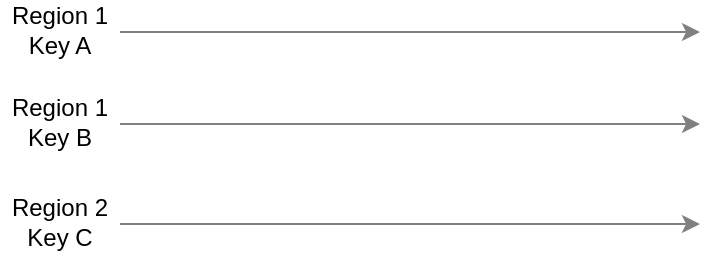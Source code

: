 <mxfile version="19.0.3" type="device" pages="6"><diagram id="bwd7ZTuXXz8Paqy-1f02" name="template"><mxGraphModel dx="917" dy="660" grid="1" gridSize="10" guides="1" tooltips="1" connect="1" arrows="1" fold="1" page="1" pageScale="1" pageWidth="827" pageHeight="1169" math="0" shadow="0"><root><mxCell id="0"/><mxCell id="1" parent="0"/><mxCell id="faEdJcjqGm8OlMpeuOVi-2" value="" style="endArrow=classic;html=1;rounded=0;fillColor=#f5f5f5;strokeColor=#808080;" parent="1" edge="1"><mxGeometry width="50" height="50" relative="1" as="geometry"><mxPoint x="130" y="360" as="sourcePoint"/><mxPoint x="420" y="360" as="targetPoint"/></mxGeometry></mxCell><mxCell id="faEdJcjqGm8OlMpeuOVi-3" value="Region 1&lt;br&gt;Key A" style="text;html=1;strokeColor=none;fillColor=none;align=center;verticalAlign=middle;whiteSpace=wrap;rounded=0;" parent="1" vertex="1"><mxGeometry x="70" y="344" width="60" height="30" as="geometry"/></mxCell><mxCell id="faEdJcjqGm8OlMpeuOVi-4" value="" style="endArrow=classic;html=1;rounded=0;fillColor=#f5f5f5;strokeColor=#808080;" parent="1" edge="1"><mxGeometry width="50" height="50" relative="1" as="geometry"><mxPoint x="130" y="406" as="sourcePoint"/><mxPoint x="420" y="406" as="targetPoint"/></mxGeometry></mxCell><mxCell id="faEdJcjqGm8OlMpeuOVi-5" value="Region 1&lt;br&gt;Key B" style="text;html=1;strokeColor=none;fillColor=none;align=center;verticalAlign=middle;whiteSpace=wrap;rounded=0;" parent="1" vertex="1"><mxGeometry x="70" y="390" width="60" height="30" as="geometry"/></mxCell><mxCell id="faEdJcjqGm8OlMpeuOVi-6" value="" style="endArrow=classic;html=1;rounded=0;fillColor=#f5f5f5;strokeColor=#808080;" parent="1" edge="1"><mxGeometry width="50" height="50" relative="1" as="geometry"><mxPoint x="130" y="456" as="sourcePoint"/><mxPoint x="420" y="456" as="targetPoint"/></mxGeometry></mxCell><mxCell id="faEdJcjqGm8OlMpeuOVi-7" value="Region 2&lt;br&gt;Key C" style="text;html=1;strokeColor=none;fillColor=none;align=center;verticalAlign=middle;whiteSpace=wrap;rounded=0;" parent="1" vertex="1"><mxGeometry x="70" y="440" width="60" height="30" as="geometry"/></mxCell></root></mxGraphModel></diagram><diagram name="RLS vs SS" id="A4Dqi2JtEZ5Ob5ace8yo"><mxGraphModel dx="455" dy="298" grid="1" gridSize="10" guides="1" tooltips="1" connect="1" arrows="1" fold="1" page="1" pageScale="1" pageWidth="827" pageHeight="1169" math="0" shadow="0"><root><mxCell id="sbB6uMTqnCCMWVlU5zxg-0"/><mxCell id="sbB6uMTqnCCMWVlU5zxg-1" parent="sbB6uMTqnCCMWVlU5zxg-0"/><mxCell id="sbB6uMTqnCCMWVlU5zxg-2" value="" style="endArrow=classic;html=1;rounded=0;fillColor=#f5f5f5;strokeColor=#808080;" edge="1" parent="sbB6uMTqnCCMWVlU5zxg-1"><mxGeometry width="50" height="50" relative="1" as="geometry"><mxPoint x="130" y="360" as="sourcePoint"/><mxPoint x="390" y="360" as="targetPoint"/></mxGeometry></mxCell><mxCell id="sbB6uMTqnCCMWVlU5zxg-3" value="Key A" style="text;html=1;strokeColor=none;fillColor=none;align=center;verticalAlign=middle;whiteSpace=wrap;rounded=0;" vertex="1" parent="sbB6uMTqnCCMWVlU5zxg-1"><mxGeometry x="70" y="344" width="60" height="30" as="geometry"/></mxCell><mxCell id="sbB6uMTqnCCMWVlU5zxg-4" value="" style="endArrow=classic;html=1;rounded=0;fillColor=#f5f5f5;strokeColor=#808080;" edge="1" parent="sbB6uMTqnCCMWVlU5zxg-1"><mxGeometry width="50" height="50" relative="1" as="geometry"><mxPoint x="130" y="386" as="sourcePoint"/><mxPoint x="390" y="386" as="targetPoint"/></mxGeometry></mxCell><mxCell id="sbB6uMTqnCCMWVlU5zxg-5" value="Key B" style="text;html=1;strokeColor=none;fillColor=none;align=center;verticalAlign=middle;whiteSpace=wrap;rounded=0;" vertex="1" parent="sbB6uMTqnCCMWVlU5zxg-1"><mxGeometry x="70" y="370" width="60" height="30" as="geometry"/></mxCell><mxCell id="sbB6uMTqnCCMWVlU5zxg-8" value="" style="endArrow=baseDash;html=1;rounded=0;strokeColor=#3333FF;startArrow=baseDash;startFill=0;endFill=0;strokeWidth=2;" edge="1" parent="sbB6uMTqnCCMWVlU5zxg-1"><mxGeometry width="50" height="50" relative="1" as="geometry"><mxPoint x="140" y="386" as="sourcePoint"/><mxPoint x="200" y="386" as="targetPoint"/><Array as="points"><mxPoint x="190" y="386"/></Array></mxGeometry></mxCell><mxCell id="vj0_M3kC324oXoTaKx99-1" value="Region 1" style="text;html=1;strokeColor=none;fillColor=none;align=center;verticalAlign=middle;whiteSpace=wrap;rounded=0;" vertex="1" parent="sbB6uMTqnCCMWVlU5zxg-1"><mxGeometry x="20" y="360" width="60" height="30" as="geometry"/></mxCell><mxCell id="vj0_M3kC324oXoTaKx99-2" value="" style="endArrow=classic;html=1;rounded=0;fillColor=#f5f5f5;strokeColor=#808080;" edge="1" parent="sbB6uMTqnCCMWVlU5zxg-1"><mxGeometry width="50" height="50" relative="1" as="geometry"><mxPoint x="130" y="426" as="sourcePoint"/><mxPoint x="390" y="426" as="targetPoint"/></mxGeometry></mxCell><mxCell id="vj0_M3kC324oXoTaKx99-3" value="Key X" style="text;html=1;strokeColor=none;fillColor=none;align=center;verticalAlign=middle;whiteSpace=wrap;rounded=0;" vertex="1" parent="sbB6uMTqnCCMWVlU5zxg-1"><mxGeometry x="70" y="410" width="60" height="30" as="geometry"/></mxCell><mxCell id="vj0_M3kC324oXoTaKx99-4" value="" style="endArrow=classic;html=1;rounded=0;fillColor=#f5f5f5;strokeColor=#808080;" edge="1" parent="sbB6uMTqnCCMWVlU5zxg-1"><mxGeometry width="50" height="50" relative="1" as="geometry"><mxPoint x="130" y="452" as="sourcePoint"/><mxPoint x="390" y="452" as="targetPoint"/></mxGeometry></mxCell><mxCell id="vj0_M3kC324oXoTaKx99-5" value="Key Y" style="text;html=1;strokeColor=none;fillColor=none;align=center;verticalAlign=middle;whiteSpace=wrap;rounded=0;" vertex="1" parent="sbB6uMTqnCCMWVlU5zxg-1"><mxGeometry x="70" y="436" width="60" height="30" as="geometry"/></mxCell><mxCell id="vj0_M3kC324oXoTaKx99-7" value="Region 2" style="text;html=1;strokeColor=none;fillColor=none;align=center;verticalAlign=middle;whiteSpace=wrap;rounded=0;" vertex="1" parent="sbB6uMTqnCCMWVlU5zxg-1"><mxGeometry x="20" y="426" width="60" height="30" as="geometry"/></mxCell><mxCell id="vj0_M3kC324oXoTaKx99-8" value="&lt;font style=&quot;font-size: 11px&quot; color=&quot;#0000cc&quot;&gt;T1: w(B=1)&lt;/font&gt;" style="text;html=1;strokeColor=none;fillColor=none;align=center;verticalAlign=middle;whiteSpace=wrap;rounded=0;" vertex="1" parent="sbB6uMTqnCCMWVlU5zxg-1"><mxGeometry x="137" y="360" width="66" height="30" as="geometry"/></mxCell><mxCell id="vj0_M3kC324oXoTaKx99-10" value="" style="group;strokeColor=none;" vertex="1" connectable="0" parent="sbB6uMTqnCCMWVlU5zxg-1"><mxGeometry x="320" y="400" width="60" height="30" as="geometry"/></mxCell><mxCell id="vj0_M3kC324oXoTaKx99-6" value="" style="endArrow=baseDash;html=1;rounded=0;strokeColor=#3333FF;startArrow=baseDash;startFill=0;endFill=0;strokeWidth=2;" edge="1" parent="vj0_M3kC324oXoTaKx99-10"><mxGeometry width="50" height="50" relative="1" as="geometry"><mxPoint x="5" y="26" as="sourcePoint"/><mxPoint x="55" y="26" as="targetPoint"/><Array as="points"><mxPoint x="35" y="26"/></Array></mxGeometry></mxCell><mxCell id="vj0_M3kC324oXoTaKx99-9" value="&lt;font style=&quot;font-size: 11px&quot; color=&quot;#0000cc&quot;&gt;T1: r(X=1)&lt;/font&gt;" style="text;html=1;strokeColor=none;fillColor=none;align=center;verticalAlign=middle;whiteSpace=wrap;rounded=0;" vertex="1" parent="vj0_M3kC324oXoTaKx99-10"><mxGeometry width="60" height="30" as="geometry"/></mxCell><mxCell id="vj0_M3kC324oXoTaKx99-15" value="" style="endArrow=baseDash;html=1;rounded=0;strokeColor=#FF0000;startArrow=baseDash;startFill=0;endFill=0;strokeWidth=2;" edge="1" parent="sbB6uMTqnCCMWVlU5zxg-1"><mxGeometry width="50" height="50" relative="1" as="geometry"><mxPoint x="270" y="426" as="sourcePoint"/><mxPoint x="320" y="426" as="targetPoint"/><Array as="points"><mxPoint x="305" y="426"/></Array></mxGeometry></mxCell><mxCell id="vj0_M3kC324oXoTaKx99-16" value="&lt;font style=&quot;font-size: 11px&quot; color=&quot;#ff0000&quot;&gt;T3: w(X=1)&lt;/font&gt;" style="text;html=1;strokeColor=none;fillColor=none;align=center;verticalAlign=middle;whiteSpace=wrap;rounded=0;" vertex="1" parent="sbB6uMTqnCCMWVlU5zxg-1"><mxGeometry x="266" y="399" width="60" height="30" as="geometry"/></mxCell><mxCell id="vj0_M3kC324oXoTaKx99-12" value="" style="endArrow=baseDash;html=1;rounded=0;strokeColor=#006600;startArrow=baseDash;startFill=0;endFill=0;strokeWidth=2;" edge="1" parent="sbB6uMTqnCCMWVlU5zxg-1"><mxGeometry width="50" height="50" relative="1" as="geometry"><mxPoint x="205" y="385.8" as="sourcePoint"/><mxPoint x="260" y="386" as="targetPoint"/><Array as="points"><mxPoint x="235" y="385.8"/></Array></mxGeometry></mxCell><mxCell id="vj0_M3kC324oXoTaKx99-13" value="&lt;font style=&quot;font-size: 11px&quot; color=&quot;#006600&quot;&gt;T2: r(B=1)&lt;/font&gt;" style="text;html=1;strokeColor=none;fillColor=none;align=center;verticalAlign=middle;whiteSpace=wrap;rounded=0;" vertex="1" parent="sbB6uMTqnCCMWVlU5zxg-1"><mxGeometry x="203" y="360" width="60" height="30" as="geometry"/></mxCell></root></mxGraphModel></diagram><diagram name="RLS vs RSS" id="XLNspDFnTe6yI62wAvLh"><mxGraphModel dx="917" dy="660" grid="1" gridSize="10" guides="1" tooltips="1" connect="1" arrows="1" fold="1" page="1" pageScale="1" pageWidth="827" pageHeight="1169" math="0" shadow="0"><root><mxCell id="yXXVFk9nipeKzwW_iZQr-0"/><mxCell id="yXXVFk9nipeKzwW_iZQr-1" parent="yXXVFk9nipeKzwW_iZQr-0"/><mxCell id="yXXVFk9nipeKzwW_iZQr-2" value="" style="endArrow=classic;html=1;rounded=0;fillColor=#f5f5f5;strokeColor=#808080;" parent="yXXVFk9nipeKzwW_iZQr-1" edge="1"><mxGeometry width="50" height="50" relative="1" as="geometry"><mxPoint x="130" y="360" as="sourcePoint"/><mxPoint x="390" y="360" as="targetPoint"/></mxGeometry></mxCell><mxCell id="yXXVFk9nipeKzwW_iZQr-3" value="Key A" style="text;html=1;strokeColor=none;fillColor=none;align=center;verticalAlign=middle;whiteSpace=wrap;rounded=0;" parent="yXXVFk9nipeKzwW_iZQr-1" vertex="1"><mxGeometry x="70" y="344" width="60" height="30" as="geometry"/></mxCell><mxCell id="yXXVFk9nipeKzwW_iZQr-4" value="" style="endArrow=classic;html=1;rounded=0;fillColor=#f5f5f5;strokeColor=#808080;" parent="yXXVFk9nipeKzwW_iZQr-1" edge="1"><mxGeometry width="50" height="50" relative="1" as="geometry"><mxPoint x="130" y="386" as="sourcePoint"/><mxPoint x="390" y="386" as="targetPoint"/></mxGeometry></mxCell><mxCell id="yXXVFk9nipeKzwW_iZQr-5" value="Key B" style="text;html=1;strokeColor=none;fillColor=none;align=center;verticalAlign=middle;whiteSpace=wrap;rounded=0;" parent="yXXVFk9nipeKzwW_iZQr-1" vertex="1"><mxGeometry x="70" y="370" width="60" height="30" as="geometry"/></mxCell><mxCell id="yXXVFk9nipeKzwW_iZQr-6" value="" style="endArrow=baseDash;html=1;rounded=0;strokeColor=#3333FF;startArrow=baseDash;startFill=0;endFill=0;strokeWidth=2;" parent="yXXVFk9nipeKzwW_iZQr-1" edge="1"><mxGeometry width="50" height="50" relative="1" as="geometry"><mxPoint x="140" y="360" as="sourcePoint"/><mxPoint x="200" y="360" as="targetPoint"/><Array as="points"><mxPoint x="190" y="360"/></Array></mxGeometry></mxCell><mxCell id="yXXVFk9nipeKzwW_iZQr-7" value="Region 1" style="text;html=1;strokeColor=none;fillColor=none;align=center;verticalAlign=middle;whiteSpace=wrap;rounded=0;" parent="yXXVFk9nipeKzwW_iZQr-1" vertex="1"><mxGeometry x="20" y="360" width="60" height="30" as="geometry"/></mxCell><mxCell id="yXXVFk9nipeKzwW_iZQr-8" value="" style="endArrow=classic;html=1;rounded=0;fillColor=#f5f5f5;strokeColor=#808080;" parent="yXXVFk9nipeKzwW_iZQr-1" edge="1"><mxGeometry width="50" height="50" relative="1" as="geometry"><mxPoint x="130" y="426" as="sourcePoint"/><mxPoint x="390" y="426" as="targetPoint"/></mxGeometry></mxCell><mxCell id="yXXVFk9nipeKzwW_iZQr-9" value="Key X" style="text;html=1;strokeColor=none;fillColor=none;align=center;verticalAlign=middle;whiteSpace=wrap;rounded=0;" parent="yXXVFk9nipeKzwW_iZQr-1" vertex="1"><mxGeometry x="70" y="410" width="60" height="30" as="geometry"/></mxCell><mxCell id="yXXVFk9nipeKzwW_iZQr-10" value="" style="endArrow=classic;html=1;rounded=0;fillColor=#f5f5f5;strokeColor=#808080;" parent="yXXVFk9nipeKzwW_iZQr-1" edge="1"><mxGeometry width="50" height="50" relative="1" as="geometry"><mxPoint x="130" y="452" as="sourcePoint"/><mxPoint x="390" y="452" as="targetPoint"/></mxGeometry></mxCell><mxCell id="yXXVFk9nipeKzwW_iZQr-11" value="Key Y" style="text;html=1;strokeColor=none;fillColor=none;align=center;verticalAlign=middle;whiteSpace=wrap;rounded=0;" parent="yXXVFk9nipeKzwW_iZQr-1" vertex="1"><mxGeometry x="70" y="436" width="60" height="30" as="geometry"/></mxCell><mxCell id="yXXVFk9nipeKzwW_iZQr-12" value="Region 2" style="text;html=1;strokeColor=none;fillColor=none;align=center;verticalAlign=middle;whiteSpace=wrap;rounded=0;" parent="yXXVFk9nipeKzwW_iZQr-1" vertex="1"><mxGeometry x="20" y="426" width="60" height="30" as="geometry"/></mxCell><mxCell id="yXXVFk9nipeKzwW_iZQr-13" value="&lt;font style=&quot;font-size: 11px&quot; color=&quot;#0000cc&quot;&gt;T1: w(A=1)&lt;/font&gt;" style="text;html=1;strokeColor=none;fillColor=none;align=center;verticalAlign=middle;whiteSpace=wrap;rounded=0;" parent="yXXVFk9nipeKzwW_iZQr-1" vertex="1"><mxGeometry x="137" y="334" width="66" height="30" as="geometry"/></mxCell><mxCell id="yXXVFk9nipeKzwW_iZQr-14" value="" style="group;strokeColor=none;" parent="yXXVFk9nipeKzwW_iZQr-1" vertex="1" connectable="0"><mxGeometry x="320" y="359" width="60" height="30" as="geometry"/></mxCell><mxCell id="yXXVFk9nipeKzwW_iZQr-15" value="" style="endArrow=baseDash;html=1;rounded=0;strokeColor=#3333FF;startArrow=baseDash;startFill=0;endFill=0;strokeWidth=2;" parent="yXXVFk9nipeKzwW_iZQr-14" edge="1"><mxGeometry width="50" height="50" relative="1" as="geometry"><mxPoint x="5" y="26" as="sourcePoint"/><mxPoint x="55" y="26" as="targetPoint"/><Array as="points"><mxPoint x="35" y="26"/></Array></mxGeometry></mxCell><mxCell id="yXXVFk9nipeKzwW_iZQr-16" value="&lt;font style=&quot;font-size: 11px&quot; color=&quot;#0000cc&quot;&gt;T1: w(B=1)&lt;/font&gt;" style="text;html=1;strokeColor=none;fillColor=none;align=center;verticalAlign=middle;whiteSpace=wrap;rounded=0;" parent="yXXVFk9nipeKzwW_iZQr-14" vertex="1"><mxGeometry width="60" height="30" as="geometry"/></mxCell><mxCell id="yXXVFk9nipeKzwW_iZQr-17" value="" style="endArrow=baseDash;html=1;rounded=0;strokeColor=#FF0000;startArrow=baseDash;startFill=0;endFill=0;strokeWidth=2;" parent="yXXVFk9nipeKzwW_iZQr-1" edge="1"><mxGeometry width="50" height="50" relative="1" as="geometry"><mxPoint x="268" y="384.76" as="sourcePoint"/><mxPoint x="318" y="384.76" as="targetPoint"/><Array as="points"><mxPoint x="303" y="384.76"/></Array></mxGeometry></mxCell><mxCell id="yXXVFk9nipeKzwW_iZQr-18" value="&lt;font style=&quot;font-size: 11px&quot; color=&quot;#ff0000&quot;&gt;T3: r(B=0)&lt;/font&gt;" style="text;html=1;strokeColor=none;fillColor=none;align=center;verticalAlign=middle;whiteSpace=wrap;rounded=0;" parent="yXXVFk9nipeKzwW_iZQr-1" vertex="1"><mxGeometry x="263" y="358" width="60" height="30" as="geometry"/></mxCell><mxCell id="yXXVFk9nipeKzwW_iZQr-19" value="" style="endArrow=baseDash;html=1;rounded=0;strokeColor=#006600;startArrow=baseDash;startFill=0;endFill=0;strokeWidth=2;" parent="yXXVFk9nipeKzwW_iZQr-1" edge="1"><mxGeometry width="50" height="50" relative="1" as="geometry"><mxPoint x="205.5" y="360" as="sourcePoint"/><mxPoint x="260.5" y="360.2" as="targetPoint"/><Array as="points"><mxPoint x="235.5" y="360"/></Array></mxGeometry></mxCell><mxCell id="yXXVFk9nipeKzwW_iZQr-20" value="&lt;font style=&quot;font-size: 11px&quot; color=&quot;#006600&quot;&gt;T2: r(A=1)&lt;/font&gt;" style="text;html=1;strokeColor=none;fillColor=none;align=center;verticalAlign=middle;whiteSpace=wrap;rounded=0;" parent="yXXVFk9nipeKzwW_iZQr-1" vertex="1"><mxGeometry x="203" y="335" width="60" height="30" as="geometry"/></mxCell></root></mxGraphModel></diagram><diagram name="CRDB vs RLS" id="ha0Uxx9-aHyAkK1gsZ23"><mxGraphModel dx="542" dy="355" grid="1" gridSize="10" guides="1" tooltips="1" connect="1" arrows="1" fold="1" page="1" pageScale="1" pageWidth="827" pageHeight="1169" math="0" shadow="0"><root><mxCell id="d28fu8Wa8PW6DeUyTpNA-0"/><mxCell id="d28fu8Wa8PW6DeUyTpNA-1" parent="d28fu8Wa8PW6DeUyTpNA-0"/><mxCell id="d28fu8Wa8PW6DeUyTpNA-2" value="" style="endArrow=classic;html=1;rounded=0;fillColor=#f5f5f5;strokeColor=#808080;" edge="1" parent="d28fu8Wa8PW6DeUyTpNA-1"><mxGeometry width="50" height="50" relative="1" as="geometry"><mxPoint x="130" y="360" as="sourcePoint"/><mxPoint x="390" y="360" as="targetPoint"/></mxGeometry></mxCell><mxCell id="d28fu8Wa8PW6DeUyTpNA-3" value="Key A" style="text;html=1;strokeColor=none;fillColor=none;align=center;verticalAlign=middle;whiteSpace=wrap;rounded=0;" vertex="1" parent="d28fu8Wa8PW6DeUyTpNA-1"><mxGeometry x="70" y="344" width="60" height="30" as="geometry"/></mxCell><mxCell id="d28fu8Wa8PW6DeUyTpNA-4" value="" style="endArrow=classic;html=1;rounded=0;fillColor=#f5f5f5;strokeColor=#808080;" edge="1" parent="d28fu8Wa8PW6DeUyTpNA-1"><mxGeometry width="50" height="50" relative="1" as="geometry"><mxPoint x="130" y="386" as="sourcePoint"/><mxPoint x="390" y="386" as="targetPoint"/></mxGeometry></mxCell><mxCell id="d28fu8Wa8PW6DeUyTpNA-5" value="Key B" style="text;html=1;strokeColor=none;fillColor=none;align=center;verticalAlign=middle;whiteSpace=wrap;rounded=0;" vertex="1" parent="d28fu8Wa8PW6DeUyTpNA-1"><mxGeometry x="70" y="370" width="60" height="30" as="geometry"/></mxCell><mxCell id="d28fu8Wa8PW6DeUyTpNA-6" value="" style="endArrow=baseDash;html=1;rounded=0;strokeColor=#3333FF;startArrow=baseDash;startFill=0;endFill=0;strokeWidth=2;" edge="1" parent="d28fu8Wa8PW6DeUyTpNA-1"><mxGeometry width="50" height="50" relative="1" as="geometry"><mxPoint x="140" y="360" as="sourcePoint"/><mxPoint x="200" y="360" as="targetPoint"/><Array as="points"><mxPoint x="190" y="360"/></Array></mxGeometry></mxCell><mxCell id="d28fu8Wa8PW6DeUyTpNA-7" value="Region 1" style="text;html=1;strokeColor=none;fillColor=none;align=center;verticalAlign=middle;whiteSpace=wrap;rounded=0;" vertex="1" parent="d28fu8Wa8PW6DeUyTpNA-1"><mxGeometry x="20" y="360" width="60" height="30" as="geometry"/></mxCell><mxCell id="d28fu8Wa8PW6DeUyTpNA-8" value="" style="endArrow=classic;html=1;rounded=0;fillColor=#f5f5f5;strokeColor=#808080;" edge="1" parent="d28fu8Wa8PW6DeUyTpNA-1"><mxGeometry width="50" height="50" relative="1" as="geometry"><mxPoint x="130" y="426" as="sourcePoint"/><mxPoint x="390" y="426" as="targetPoint"/></mxGeometry></mxCell><mxCell id="d28fu8Wa8PW6DeUyTpNA-9" value="Key X" style="text;html=1;strokeColor=none;fillColor=none;align=center;verticalAlign=middle;whiteSpace=wrap;rounded=0;" vertex="1" parent="d28fu8Wa8PW6DeUyTpNA-1"><mxGeometry x="70" y="410" width="60" height="30" as="geometry"/></mxCell><mxCell id="d28fu8Wa8PW6DeUyTpNA-10" value="" style="endArrow=classic;html=1;rounded=0;fillColor=#f5f5f5;strokeColor=#808080;" edge="1" parent="d28fu8Wa8PW6DeUyTpNA-1"><mxGeometry width="50" height="50" relative="1" as="geometry"><mxPoint x="130" y="452" as="sourcePoint"/><mxPoint x="390" y="452" as="targetPoint"/></mxGeometry></mxCell><mxCell id="d28fu8Wa8PW6DeUyTpNA-11" value="Key Y" style="text;html=1;strokeColor=none;fillColor=none;align=center;verticalAlign=middle;whiteSpace=wrap;rounded=0;" vertex="1" parent="d28fu8Wa8PW6DeUyTpNA-1"><mxGeometry x="70" y="436" width="60" height="30" as="geometry"/></mxCell><mxCell id="d28fu8Wa8PW6DeUyTpNA-12" value="Region 2" style="text;html=1;strokeColor=none;fillColor=none;align=center;verticalAlign=middle;whiteSpace=wrap;rounded=0;" vertex="1" parent="d28fu8Wa8PW6DeUyTpNA-1"><mxGeometry x="20" y="426" width="60" height="30" as="geometry"/></mxCell><mxCell id="d28fu8Wa8PW6DeUyTpNA-13" value="&lt;font style=&quot;font-size: 11px&quot; color=&quot;#0000cc&quot;&gt;T1: r(A=0)&lt;/font&gt;" style="text;html=1;strokeColor=none;fillColor=none;align=center;verticalAlign=middle;whiteSpace=wrap;rounded=0;" vertex="1" parent="d28fu8Wa8PW6DeUyTpNA-1"><mxGeometry x="137" y="334" width="66" height="30" as="geometry"/></mxCell><mxCell id="d28fu8Wa8PW6DeUyTpNA-14" value="" style="group;strokeColor=none;" vertex="1" connectable="0" parent="d28fu8Wa8PW6DeUyTpNA-1"><mxGeometry x="320" y="359" width="60" height="30" as="geometry"/></mxCell><mxCell id="d28fu8Wa8PW6DeUyTpNA-15" value="" style="endArrow=baseDash;html=1;rounded=0;strokeColor=#3333FF;startArrow=baseDash;startFill=0;endFill=0;strokeWidth=2;" edge="1" parent="d28fu8Wa8PW6DeUyTpNA-14"><mxGeometry width="50" height="50" relative="1" as="geometry"><mxPoint x="5" y="26" as="sourcePoint"/><mxPoint x="55" y="26" as="targetPoint"/><Array as="points"><mxPoint x="35" y="26"/></Array></mxGeometry></mxCell><mxCell id="d28fu8Wa8PW6DeUyTpNA-16" value="&lt;font style=&quot;font-size: 11px&quot; color=&quot;#0000cc&quot;&gt;T1: r(X=1)&lt;/font&gt;" style="text;html=1;strokeColor=none;fillColor=none;align=center;verticalAlign=middle;whiteSpace=wrap;rounded=0;" vertex="1" parent="d28fu8Wa8PW6DeUyTpNA-14"><mxGeometry width="60" height="30" as="geometry"/></mxCell><mxCell id="d28fu8Wa8PW6DeUyTpNA-17" value="" style="endArrow=baseDash;html=1;rounded=0;strokeColor=#FF0000;startArrow=baseDash;startFill=0;endFill=0;strokeWidth=2;" edge="1" parent="d28fu8Wa8PW6DeUyTpNA-1"><mxGeometry width="50" height="50" relative="1" as="geometry"><mxPoint x="268" y="384.76" as="sourcePoint"/><mxPoint x="318" y="384.76" as="targetPoint"/><Array as="points"><mxPoint x="303" y="384.76"/></Array></mxGeometry></mxCell><mxCell id="d28fu8Wa8PW6DeUyTpNA-18" value="&lt;font style=&quot;font-size: 11px&quot; color=&quot;#ff0000&quot;&gt;T3: w(B=1)&lt;/font&gt;" style="text;html=1;strokeColor=none;fillColor=none;align=center;verticalAlign=middle;whiteSpace=wrap;rounded=0;" vertex="1" parent="d28fu8Wa8PW6DeUyTpNA-1"><mxGeometry x="263" y="358" width="60" height="30" as="geometry"/></mxCell><mxCell id="d28fu8Wa8PW6DeUyTpNA-19" value="" style="endArrow=baseDash;html=1;rounded=0;strokeColor=#006600;startArrow=baseDash;startFill=0;endFill=0;strokeWidth=2;" edge="1" parent="d28fu8Wa8PW6DeUyTpNA-1"><mxGeometry width="50" height="50" relative="1" as="geometry"><mxPoint x="205.5" y="360" as="sourcePoint"/><mxPoint x="260.5" y="360.2" as="targetPoint"/><Array as="points"><mxPoint x="235.5" y="360"/></Array></mxGeometry></mxCell><mxCell id="d28fu8Wa8PW6DeUyTpNA-20" value="&lt;font style=&quot;font-size: 11px&quot; color=&quot;#006600&quot;&gt;T2: w(A=1)&lt;/font&gt;" style="text;html=1;strokeColor=none;fillColor=none;align=center;verticalAlign=middle;whiteSpace=wrap;rounded=0;" vertex="1" parent="d28fu8Wa8PW6DeUyTpNA-1"><mxGeometry x="203" y="335" width="60" height="30" as="geometry"/></mxCell></root></mxGraphModel></diagram><diagram name="tree" id="jgyVS3ITBQglrjdaSg_M"><mxGraphModel dx="480" dy="426" grid="1" gridSize="10" guides="1" tooltips="1" connect="1" arrows="1" fold="1" page="1" pageScale="1" pageWidth="827" pageHeight="1169" math="0" shadow="0"><root><mxCell id="hT70gZuiq_IrQSY0STzL-0"/><mxCell id="hT70gZuiq_IrQSY0STzL-1" parent="hT70gZuiq_IrQSY0STzL-0"/><mxCell id="hT70gZuiq_IrQSY0STzL-7" value="Strict Serializability&amp;nbsp; (SS)" style="text;html=1;strokeColor=none;fillColor=none;align=center;verticalAlign=middle;whiteSpace=wrap;rounded=0;" vertex="1" parent="hT70gZuiq_IrQSY0STzL-1"><mxGeometry x="120" y="120" width="187" height="30" as="geometry"/></mxCell><mxCell id="hT70gZuiq_IrQSY0STzL-21" value="RSS" style="text;html=1;strokeColor=none;fillColor=none;align=center;verticalAlign=middle;whiteSpace=wrap;rounded=0;" vertex="1" parent="hT70gZuiq_IrQSY0STzL-1"><mxGeometry x="100" y="170" width="93.5" height="30" as="geometry"/></mxCell><mxCell id="hT70gZuiq_IrQSY0STzL-22" value="&lt;u&gt;RLS&lt;/u&gt;" style="text;html=1;strokeColor=none;fillColor=none;align=center;verticalAlign=middle;whiteSpace=wrap;rounded=0;" vertex="1" parent="hT70gZuiq_IrQSY0STzL-1"><mxGeometry x="213.5" y="170" width="93.5" height="30" as="geometry"/></mxCell><mxCell id="hT70gZuiq_IrQSY0STzL-23" value="POS" style="text;html=1;strokeColor=none;fillColor=none;align=center;verticalAlign=middle;whiteSpace=wrap;rounded=0;" vertex="1" parent="hT70gZuiq_IrQSY0STzL-1"><mxGeometry x="89.63" y="230" width="93.5" height="30" as="geometry"/></mxCell><mxCell id="hT70gZuiq_IrQSY0STzL-24" value="CRDB" style="text;html=1;strokeColor=none;fillColor=none;align=center;verticalAlign=middle;whiteSpace=wrap;rounded=0;" vertex="1" parent="hT70gZuiq_IrQSY0STzL-1"><mxGeometry x="230" y="220" width="93.5" height="30" as="geometry"/></mxCell><mxCell id="hT70gZuiq_IrQSY0STzL-25" value="Serializability" style="text;html=1;strokeColor=none;fillColor=none;align=center;verticalAlign=middle;whiteSpace=wrap;rounded=0;" vertex="1" parent="hT70gZuiq_IrQSY0STzL-1"><mxGeometry x="250" y="270" width="93.5" height="30" as="geometry"/></mxCell><mxCell id="hT70gZuiq_IrQSY0STzL-27" value="" style="endArrow=blockThin;html=1;rounded=0;fontSize=11;fontColor=#006600;strokeColor=#000000;strokeWidth=1;endFill=1;entryX=0.5;entryY=1;entryDx=0;entryDy=0;exitX=0.5;exitY=0;exitDx=0;exitDy=0;endSize=4;" edge="1" parent="hT70gZuiq_IrQSY0STzL-1" source="hT70gZuiq_IrQSY0STzL-21" target="hT70gZuiq_IrQSY0STzL-7"><mxGeometry width="50" height="50" relative="1" as="geometry"><mxPoint x="153" y="200" as="sourcePoint"/><mxPoint x="203" y="150" as="targetPoint"/></mxGeometry></mxCell><mxCell id="hT70gZuiq_IrQSY0STzL-28" value="" style="endArrow=blockThin;html=1;rounded=0;fontSize=11;fontColor=#006600;strokeColor=#000000;strokeWidth=1;endFill=1;entryX=0.5;entryY=1;entryDx=0;entryDy=0;exitX=0.5;exitY=0;exitDx=0;exitDy=0;endSize=3;" edge="1" parent="hT70gZuiq_IrQSY0STzL-1" source="hT70gZuiq_IrQSY0STzL-22" target="hT70gZuiq_IrQSY0STzL-7"><mxGeometry width="50" height="50" relative="1" as="geometry"><mxPoint x="156.75" y="180" as="sourcePoint"/><mxPoint x="223.5" y="160" as="targetPoint"/></mxGeometry></mxCell><mxCell id="hT70gZuiq_IrQSY0STzL-29" value="" style="endArrow=blockThin;html=1;rounded=0;fontSize=11;fontColor=#006600;strokeColor=#000000;strokeWidth=1;endFill=1;entryX=0.5;entryY=1;entryDx=0;entryDy=0;exitX=0.5;exitY=0;exitDx=0;exitDy=0;endSize=4;" edge="1" parent="hT70gZuiq_IrQSY0STzL-1" source="hT70gZuiq_IrQSY0STzL-23" target="hT70gZuiq_IrQSY0STzL-22"><mxGeometry width="50" height="50" relative="1" as="geometry"><mxPoint x="162.75" y="220" as="sourcePoint"/><mxPoint x="220" y="200" as="targetPoint"/></mxGeometry></mxCell><mxCell id="hT70gZuiq_IrQSY0STzL-30" value="" style="endArrow=blockThin;html=1;rounded=0;fontSize=11;fontColor=#006600;strokeColor=#000000;strokeWidth=1;endFill=1;entryX=0.5;entryY=1;entryDx=0;entryDy=0;exitX=0.5;exitY=0;exitDx=0;exitDy=0;endSize=4;" edge="1" parent="hT70gZuiq_IrQSY0STzL-1" source="hT70gZuiq_IrQSY0STzL-24" target="hT70gZuiq_IrQSY0STzL-22"><mxGeometry width="50" height="50" relative="1" as="geometry"><mxPoint x="166.25" y="230" as="sourcePoint"/><mxPoint x="270.25" y="200" as="targetPoint"/></mxGeometry></mxCell><mxCell id="hT70gZuiq_IrQSY0STzL-32" value="" style="endArrow=blockThin;html=1;rounded=0;fontSize=11;fontColor=#006600;strokeColor=#000000;strokeWidth=1;endFill=1;entryX=0.5;entryY=1;entryDx=0;entryDy=0;exitX=0.5;exitY=0;exitDx=0;exitDy=0;endSize=4;" edge="1" parent="hT70gZuiq_IrQSY0STzL-1" source="hT70gZuiq_IrQSY0STzL-23" target="hT70gZuiq_IrQSY0STzL-21"><mxGeometry width="50" height="50" relative="1" as="geometry"><mxPoint x="270.25" y="230" as="sourcePoint"/><mxPoint x="166.25" y="200" as="targetPoint"/></mxGeometry></mxCell><mxCell id="hT70gZuiq_IrQSY0STzL-33" value="" style="endArrow=blockThin;html=1;rounded=0;fontSize=11;fontColor=#006600;strokeColor=#000000;strokeWidth=1;endFill=1;entryX=0.5;entryY=1;entryDx=0;entryDy=0;exitX=0.5;exitY=0;exitDx=0;exitDy=0;endSize=4;" edge="1" parent="hT70gZuiq_IrQSY0STzL-1" source="hT70gZuiq_IrQSY0STzL-25" target="hT70gZuiq_IrQSY0STzL-23"><mxGeometry width="50" height="50" relative="1" as="geometry"><mxPoint x="254" y="270" as="sourcePoint"/><mxPoint x="150" y="240" as="targetPoint"/></mxGeometry></mxCell><mxCell id="hT70gZuiq_IrQSY0STzL-34" value="" style="endArrow=blockThin;html=1;rounded=0;fontSize=11;fontColor=#006600;strokeColor=#000000;strokeWidth=1;endFill=1;entryX=0.5;entryY=1;entryDx=0;entryDy=0;exitX=0.5;exitY=0;exitDx=0;exitDy=0;endSize=4;" edge="1" parent="hT70gZuiq_IrQSY0STzL-1" source="hT70gZuiq_IrQSY0STzL-25" target="hT70gZuiq_IrQSY0STzL-24"><mxGeometry width="50" height="50" relative="1" as="geometry"><mxPoint x="270.25" y="230" as="sourcePoint"/><mxPoint x="166.25" y="200" as="targetPoint"/></mxGeometry></mxCell><mxCell id="hT70gZuiq_IrQSY0STzL-35" value="Snapshot Isolation (SI)" style="text;html=1;strokeColor=none;fillColor=none;align=center;verticalAlign=middle;whiteSpace=wrap;rounded=0;" vertex="1" parent="hT70gZuiq_IrQSY0STzL-1"><mxGeometry x="146.88" y="330" width="133.25" height="30" as="geometry"/></mxCell><mxCell id="hT70gZuiq_IrQSY0STzL-36" value="Strong Snapshot Isolation (SSI)" style="text;html=1;strokeColor=none;fillColor=none;align=center;verticalAlign=middle;whiteSpace=wrap;rounded=0;" vertex="1" parent="hT70gZuiq_IrQSY0STzL-1"><mxGeometry x="60.25" y="270" width="133.25" height="30" as="geometry"/></mxCell><mxCell id="hT70gZuiq_IrQSY0STzL-37" value="" style="endArrow=blockThin;html=1;rounded=0;fontSize=11;fontColor=#006600;strokeColor=#000000;strokeWidth=1;endFill=1;entryX=0.5;entryY=1;entryDx=0;entryDy=0;exitX=0.5;exitY=0;exitDx=0;exitDy=0;endSize=3;" edge="1" parent="hT70gZuiq_IrQSY0STzL-1" source="hT70gZuiq_IrQSY0STzL-36" target="hT70gZuiq_IrQSY0STzL-23"><mxGeometry width="50" height="50" relative="1" as="geometry"><mxPoint x="270.25" y="170" as="sourcePoint"/><mxPoint x="223.5" y="150" as="targetPoint"/></mxGeometry></mxCell><mxCell id="hT70gZuiq_IrQSY0STzL-38" value="" style="endArrow=blockThin;html=1;rounded=0;fontSize=11;fontColor=#006600;strokeColor=#000000;strokeWidth=1;endFill=1;entryX=0.461;entryY=1.01;entryDx=0;entryDy=0;exitX=0.5;exitY=0;exitDx=0;exitDy=0;endSize=4;entryPerimeter=0;" edge="1" parent="hT70gZuiq_IrQSY0STzL-1" source="hT70gZuiq_IrQSY0STzL-35" target="hT70gZuiq_IrQSY0STzL-25"><mxGeometry width="50" height="50" relative="1" as="geometry"><mxPoint x="166.25" y="240" as="sourcePoint"/><mxPoint x="166.25" y="200" as="targetPoint"/></mxGeometry></mxCell><mxCell id="hT70gZuiq_IrQSY0STzL-39" value="" style="endArrow=blockThin;html=1;rounded=0;fontSize=11;fontColor=#006600;strokeColor=#000000;strokeWidth=1;endFill=1;entryX=0.5;entryY=1;entryDx=0;entryDy=0;exitX=0.5;exitY=0;exitDx=0;exitDy=0;endSize=4;" edge="1" parent="hT70gZuiq_IrQSY0STzL-1" source="hT70gZuiq_IrQSY0STzL-35" target="hT70gZuiq_IrQSY0STzL-36"><mxGeometry width="50" height="50" relative="1" as="geometry"><mxPoint x="223.505" y="340" as="sourcePoint"/><mxPoint x="266.604" y="320.3" as="targetPoint"/></mxGeometry></mxCell></root></mxGraphModel></diagram><diagram id="yYfPgg-3baVR2HHcYfrz" name="Page-5"><mxGraphModel dx="1138" dy="746" grid="1" gridSize="10" guides="1" tooltips="1" connect="1" arrows="1" fold="1" page="1" pageScale="1" pageWidth="827" pageHeight="1169" math="0" shadow="0"><root><mxCell id="831o5zMI9NE9hUcr2hHT-0"/><mxCell id="831o5zMI9NE9hUcr2hHT-1" parent="831o5zMI9NE9hUcr2hHT-0"/></root></mxGraphModel></diagram></mxfile>